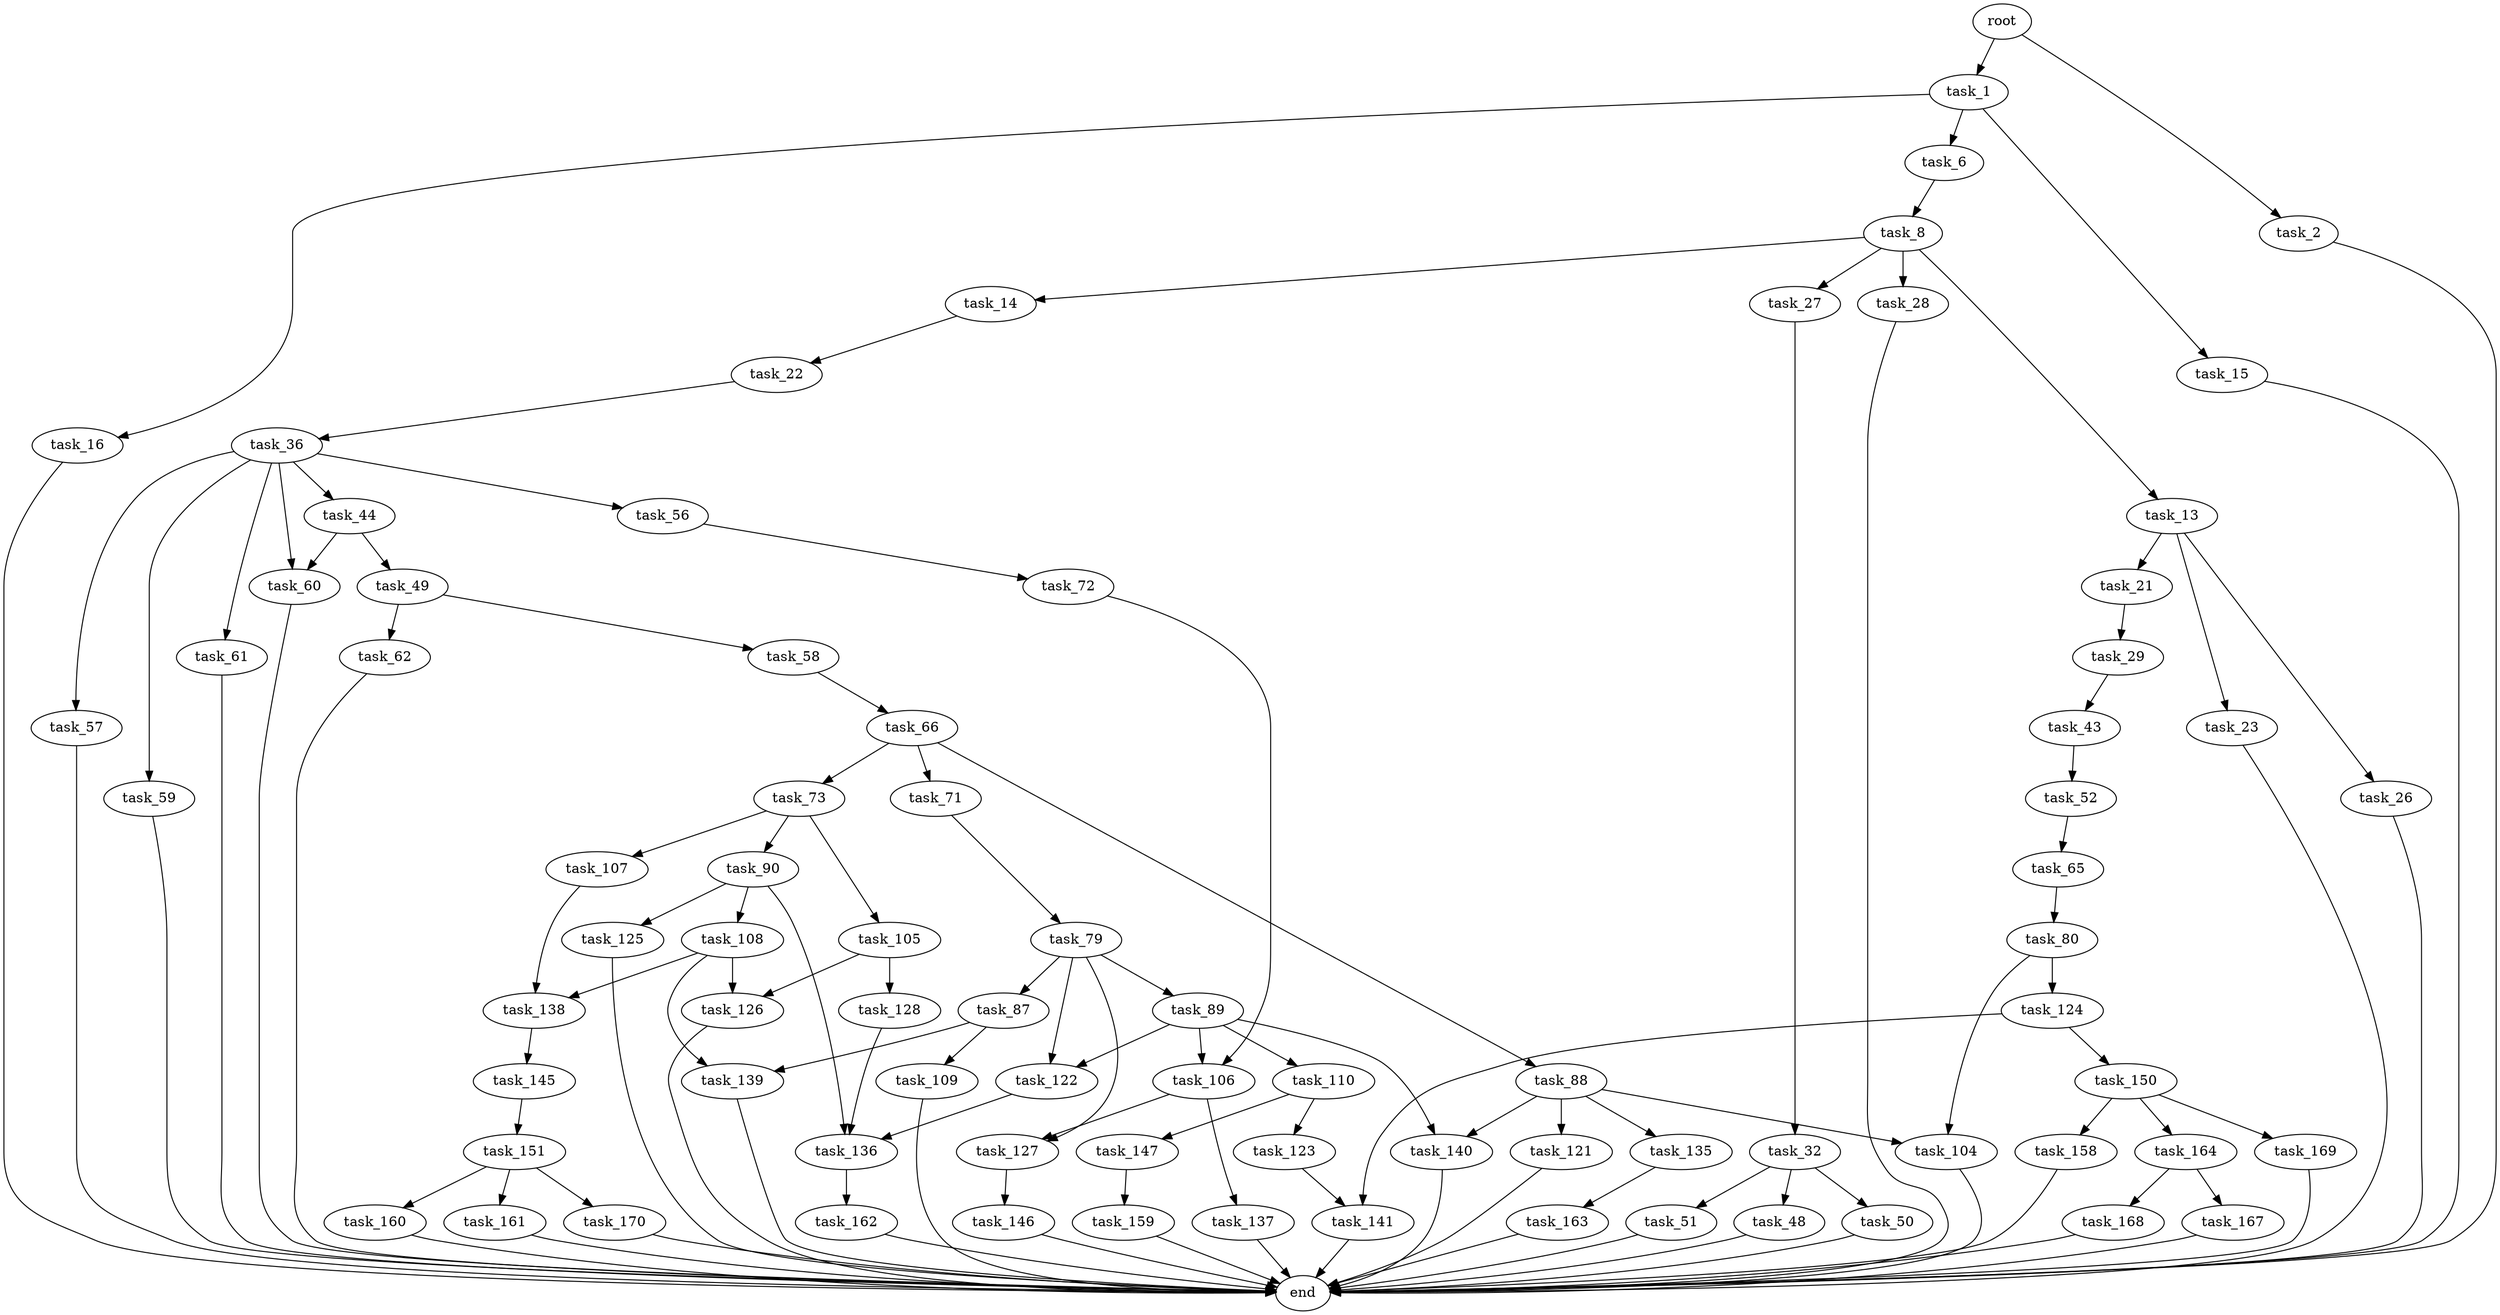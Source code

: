 digraph G {
  root [size="0.000000"];
  task_1 [size="1114077791.000000"];
  task_2 [size="12031981430.000000"];
  task_6 [size="15238567848.000000"];
  task_15 [size="782757789696.000000"];
  task_16 [size="8589934592.000000"];
  end [size="0.000000"];
  task_8 [size="231928233984.000000"];
  task_13 [size="1079353534232.000000"];
  task_14 [size="134217728000.000000"];
  task_27 [size="231928233984.000000"];
  task_28 [size="11233480038.000000"];
  task_21 [size="782757789696.000000"];
  task_23 [size="782757789696.000000"];
  task_26 [size="100935663627.000000"];
  task_22 [size="6256591738.000000"];
  task_29 [size="11795586266.000000"];
  task_36 [size="549755813888.000000"];
  task_32 [size="28991029248.000000"];
  task_43 [size="782757789696.000000"];
  task_48 [size="662983538776.000000"];
  task_50 [size="7107849438.000000"];
  task_51 [size="1304980111.000000"];
  task_44 [size="1073741824000.000000"];
  task_56 [size="106109637948.000000"];
  task_57 [size="3326653878.000000"];
  task_59 [size="231928233984.000000"];
  task_60 [size="34709739564.000000"];
  task_61 [size="10143695709.000000"];
  task_52 [size="1079712907961.000000"];
  task_49 [size="68719476736.000000"];
  task_58 [size="824985995731.000000"];
  task_62 [size="2452489502.000000"];
  task_65 [size="22403521877.000000"];
  task_72 [size="14028141269.000000"];
  task_66 [size="25020809598.000000"];
  task_80 [size="791237266196.000000"];
  task_71 [size="898949195066.000000"];
  task_73 [size="368293445632.000000"];
  task_88 [size="324785445691.000000"];
  task_79 [size="593311139160.000000"];
  task_106 [size="7297339410.000000"];
  task_90 [size="40866090828.000000"];
  task_105 [size="204380771305.000000"];
  task_107 [size="1260529176.000000"];
  task_87 [size="401216905455.000000"];
  task_89 [size="25661565642.000000"];
  task_122 [size="131500601977.000000"];
  task_127 [size="736141181684.000000"];
  task_104 [size="782757789696.000000"];
  task_124 [size="68719476736.000000"];
  task_109 [size="8957340144.000000"];
  task_139 [size="46535541134.000000"];
  task_121 [size="24542898695.000000"];
  task_135 [size="510997729021.000000"];
  task_140 [size="18691777748.000000"];
  task_110 [size="1073741824000.000000"];
  task_108 [size="8589934592.000000"];
  task_125 [size="33617040062.000000"];
  task_136 [size="231928233984.000000"];
  task_126 [size="22816518580.000000"];
  task_128 [size="573953745706.000000"];
  task_137 [size="28692996791.000000"];
  task_138 [size="29193382796.000000"];
  task_123 [size="14590170939.000000"];
  task_147 [size="231928233984.000000"];
  task_141 [size="5344409742.000000"];
  task_150 [size="14271574062.000000"];
  task_146 [size="163468499232.000000"];
  task_163 [size="117554700615.000000"];
  task_162 [size="68719476736.000000"];
  task_145 [size="47275538238.000000"];
  task_151 [size="93580925215.000000"];
  task_159 [size="13375072508.000000"];
  task_158 [size="96728829060.000000"];
  task_164 [size="325760987774.000000"];
  task_169 [size="368293445632.000000"];
  task_160 [size="31737856154.000000"];
  task_161 [size="229100884366.000000"];
  task_170 [size="160456134124.000000"];
  task_167 [size="36678095474.000000"];
  task_168 [size="347141418280.000000"];

  root -> task_1 [size="1.000000"];
  root -> task_2 [size="1.000000"];
  task_1 -> task_6 [size="134217728.000000"];
  task_1 -> task_15 [size="134217728.000000"];
  task_1 -> task_16 [size="134217728.000000"];
  task_2 -> end [size="1.000000"];
  task_6 -> task_8 [size="411041792.000000"];
  task_15 -> end [size="1.000000"];
  task_16 -> end [size="1.000000"];
  task_8 -> task_13 [size="301989888.000000"];
  task_8 -> task_14 [size="301989888.000000"];
  task_8 -> task_27 [size="301989888.000000"];
  task_8 -> task_28 [size="301989888.000000"];
  task_13 -> task_21 [size="838860800.000000"];
  task_13 -> task_23 [size="838860800.000000"];
  task_13 -> task_26 [size="838860800.000000"];
  task_14 -> task_22 [size="209715200.000000"];
  task_27 -> task_32 [size="301989888.000000"];
  task_28 -> end [size="1.000000"];
  task_21 -> task_29 [size="679477248.000000"];
  task_23 -> end [size="1.000000"];
  task_26 -> end [size="1.000000"];
  task_22 -> task_36 [size="134217728.000000"];
  task_29 -> task_43 [size="301989888.000000"];
  task_36 -> task_44 [size="536870912.000000"];
  task_36 -> task_56 [size="536870912.000000"];
  task_36 -> task_57 [size="536870912.000000"];
  task_36 -> task_59 [size="536870912.000000"];
  task_36 -> task_60 [size="536870912.000000"];
  task_36 -> task_61 [size="536870912.000000"];
  task_32 -> task_48 [size="75497472.000000"];
  task_32 -> task_50 [size="75497472.000000"];
  task_32 -> task_51 [size="75497472.000000"];
  task_43 -> task_52 [size="679477248.000000"];
  task_48 -> end [size="1.000000"];
  task_50 -> end [size="1.000000"];
  task_51 -> end [size="1.000000"];
  task_44 -> task_49 [size="838860800.000000"];
  task_44 -> task_60 [size="838860800.000000"];
  task_56 -> task_72 [size="75497472.000000"];
  task_57 -> end [size="1.000000"];
  task_59 -> end [size="1.000000"];
  task_60 -> end [size="1.000000"];
  task_61 -> end [size="1.000000"];
  task_52 -> task_65 [size="679477248.000000"];
  task_49 -> task_58 [size="134217728.000000"];
  task_49 -> task_62 [size="134217728.000000"];
  task_58 -> task_66 [size="679477248.000000"];
  task_62 -> end [size="1.000000"];
  task_65 -> task_80 [size="33554432.000000"];
  task_72 -> task_106 [size="301989888.000000"];
  task_66 -> task_71 [size="411041792.000000"];
  task_66 -> task_73 [size="411041792.000000"];
  task_66 -> task_88 [size="411041792.000000"];
  task_80 -> task_104 [size="536870912.000000"];
  task_80 -> task_124 [size="536870912.000000"];
  task_71 -> task_79 [size="679477248.000000"];
  task_73 -> task_90 [size="411041792.000000"];
  task_73 -> task_105 [size="411041792.000000"];
  task_73 -> task_107 [size="411041792.000000"];
  task_88 -> task_104 [size="411041792.000000"];
  task_88 -> task_121 [size="411041792.000000"];
  task_88 -> task_135 [size="411041792.000000"];
  task_88 -> task_140 [size="411041792.000000"];
  task_79 -> task_87 [size="411041792.000000"];
  task_79 -> task_89 [size="411041792.000000"];
  task_79 -> task_122 [size="411041792.000000"];
  task_79 -> task_127 [size="411041792.000000"];
  task_106 -> task_127 [size="301989888.000000"];
  task_106 -> task_137 [size="301989888.000000"];
  task_90 -> task_108 [size="134217728.000000"];
  task_90 -> task_125 [size="134217728.000000"];
  task_90 -> task_136 [size="134217728.000000"];
  task_105 -> task_126 [size="209715200.000000"];
  task_105 -> task_128 [size="209715200.000000"];
  task_107 -> task_138 [size="134217728.000000"];
  task_87 -> task_109 [size="411041792.000000"];
  task_87 -> task_139 [size="411041792.000000"];
  task_89 -> task_106 [size="679477248.000000"];
  task_89 -> task_110 [size="679477248.000000"];
  task_89 -> task_122 [size="679477248.000000"];
  task_89 -> task_140 [size="679477248.000000"];
  task_122 -> task_136 [size="301989888.000000"];
  task_127 -> task_146 [size="679477248.000000"];
  task_104 -> end [size="1.000000"];
  task_124 -> task_141 [size="134217728.000000"];
  task_124 -> task_150 [size="134217728.000000"];
  task_109 -> end [size="1.000000"];
  task_139 -> end [size="1.000000"];
  task_121 -> end [size="1.000000"];
  task_135 -> task_163 [size="679477248.000000"];
  task_140 -> end [size="1.000000"];
  task_110 -> task_123 [size="838860800.000000"];
  task_110 -> task_147 [size="838860800.000000"];
  task_108 -> task_126 [size="33554432.000000"];
  task_108 -> task_138 [size="33554432.000000"];
  task_108 -> task_139 [size="33554432.000000"];
  task_125 -> end [size="1.000000"];
  task_136 -> task_162 [size="301989888.000000"];
  task_126 -> end [size="1.000000"];
  task_128 -> task_136 [size="411041792.000000"];
  task_137 -> end [size="1.000000"];
  task_138 -> task_145 [size="536870912.000000"];
  task_123 -> task_141 [size="301989888.000000"];
  task_147 -> task_159 [size="301989888.000000"];
  task_141 -> end [size="1.000000"];
  task_150 -> task_158 [size="536870912.000000"];
  task_150 -> task_164 [size="536870912.000000"];
  task_150 -> task_169 [size="536870912.000000"];
  task_146 -> end [size="1.000000"];
  task_163 -> end [size="1.000000"];
  task_162 -> end [size="1.000000"];
  task_145 -> task_151 [size="838860800.000000"];
  task_151 -> task_160 [size="75497472.000000"];
  task_151 -> task_161 [size="75497472.000000"];
  task_151 -> task_170 [size="75497472.000000"];
  task_159 -> end [size="1.000000"];
  task_158 -> end [size="1.000000"];
  task_164 -> task_167 [size="209715200.000000"];
  task_164 -> task_168 [size="209715200.000000"];
  task_169 -> end [size="1.000000"];
  task_160 -> end [size="1.000000"];
  task_161 -> end [size="1.000000"];
  task_170 -> end [size="1.000000"];
  task_167 -> end [size="1.000000"];
  task_168 -> end [size="1.000000"];
}
